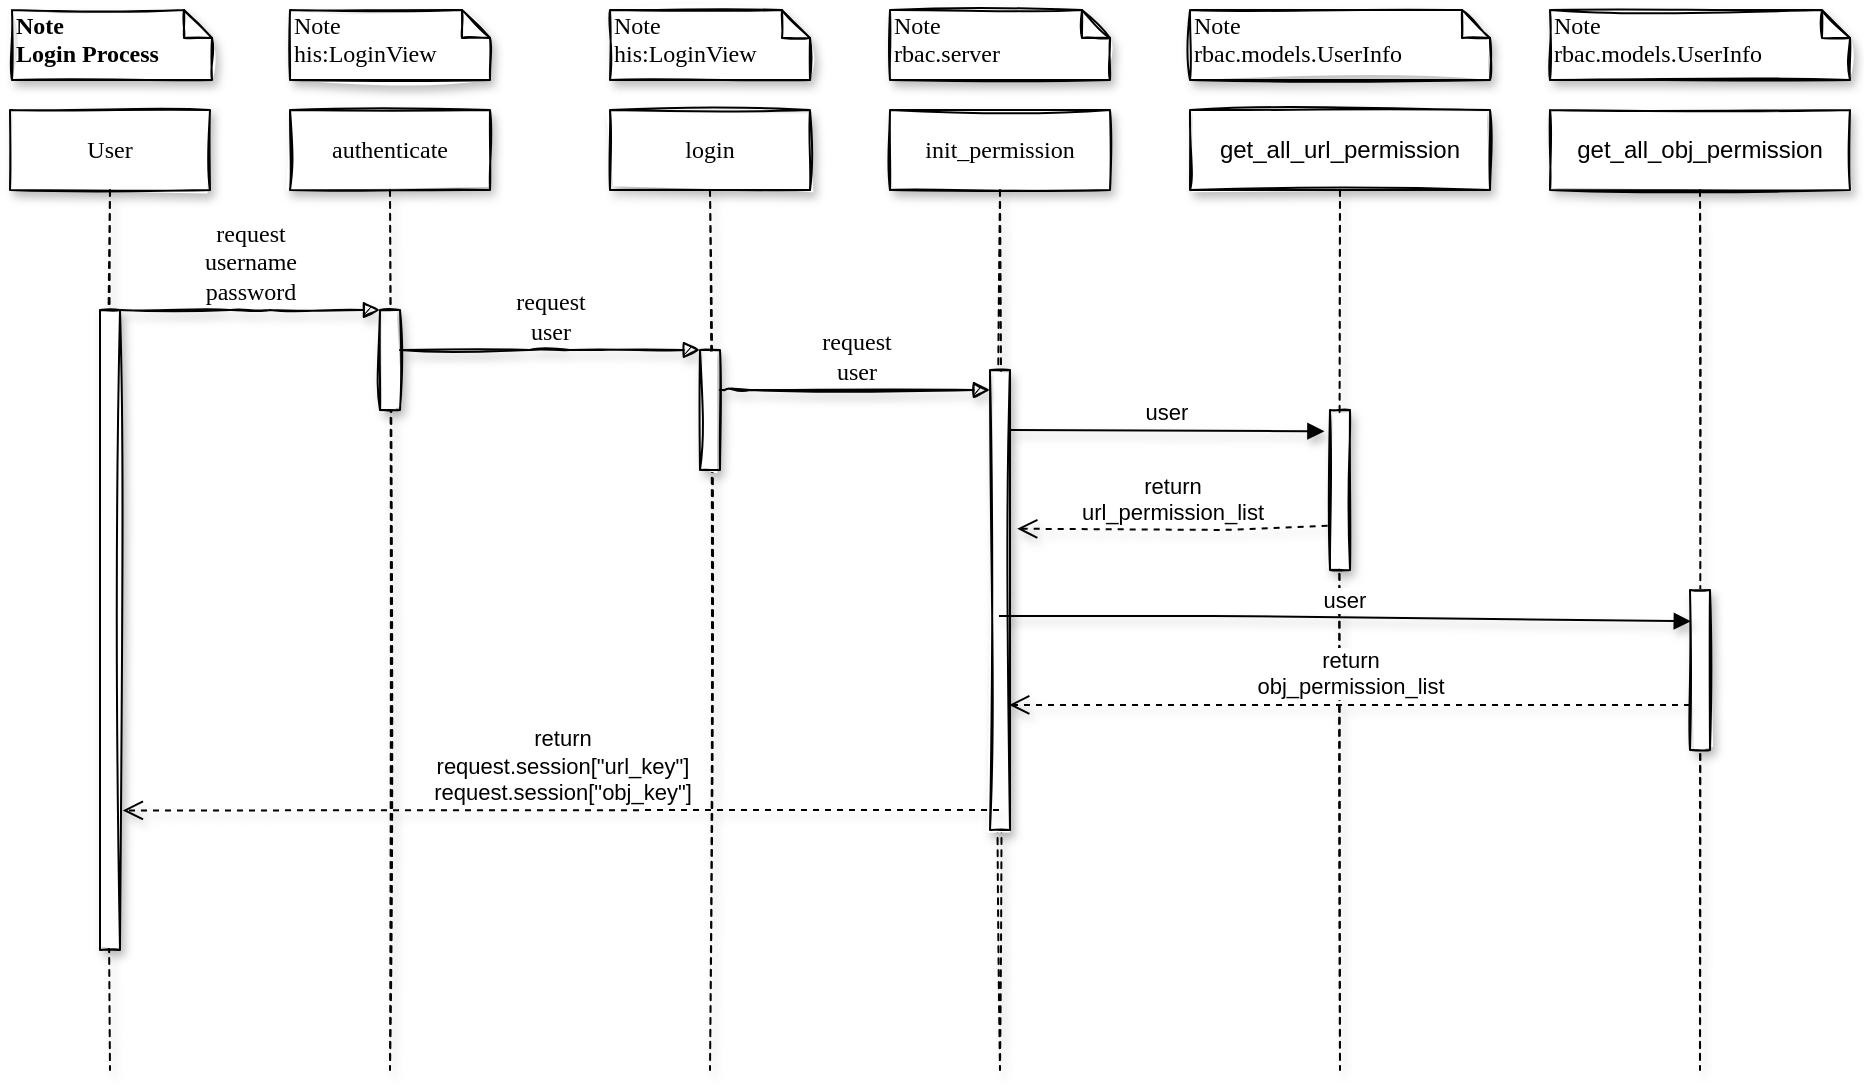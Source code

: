 <mxfile version="14.6.6" type="github">
  <diagram name="Page-1" id="13e1069c-82ec-6db2-03f1-153e76fe0fe0">
    <mxGraphModel dx="990" dy="548" grid="1" gridSize="10" guides="1" tooltips="1" connect="1" arrows="1" fold="1" page="1" pageScale="1" pageWidth="1100" pageHeight="850" background="#ffffff" math="0" shadow="0">
      <root>
        <mxCell id="0" />
        <mxCell id="1" parent="0" />
        <mxCell id="7baba1c4bc27f4b0-2" value="authenticate" style="shape=umlLifeline;perimeter=lifelinePerimeter;whiteSpace=wrap;html=1;container=1;collapsible=0;recursiveResize=0;outlineConnect=0;shadow=1;comic=0;labelBackgroundColor=none;strokeWidth=1;fontFamily=Verdana;fontSize=12;align=center;sketch=1;" parent="1" vertex="1">
          <mxGeometry x="240" y="80" width="100" height="480" as="geometry" />
        </mxCell>
        <mxCell id="7baba1c4bc27f4b0-10" value="" style="html=1;points=[];perimeter=orthogonalPerimeter;shadow=1;comic=0;labelBackgroundColor=none;strokeWidth=1;fontFamily=Verdana;fontSize=12;align=center;sketch=1;glass=0;" parent="7baba1c4bc27f4b0-2" vertex="1">
          <mxGeometry x="45" y="100" width="10" height="50" as="geometry" />
        </mxCell>
        <mxCell id="7baba1c4bc27f4b0-3" value="login" style="shape=umlLifeline;perimeter=lifelinePerimeter;whiteSpace=wrap;html=1;container=1;collapsible=0;recursiveResize=0;outlineConnect=0;shadow=1;comic=0;labelBackgroundColor=none;strokeWidth=1;fontFamily=Verdana;fontSize=12;align=center;sketch=1;" parent="1" vertex="1">
          <mxGeometry x="400" y="80" width="100" height="480" as="geometry" />
        </mxCell>
        <mxCell id="7baba1c4bc27f4b0-13" value="" style="html=1;points=[];perimeter=orthogonalPerimeter;shadow=1;comic=0;labelBackgroundColor=none;strokeWidth=1;fontFamily=Verdana;fontSize=12;align=center;sketch=1;" parent="7baba1c4bc27f4b0-3" vertex="1">
          <mxGeometry x="45" y="120" width="10" height="60" as="geometry" />
        </mxCell>
        <mxCell id="7baba1c4bc27f4b0-4" value="init_permission" style="shape=umlLifeline;perimeter=lifelinePerimeter;whiteSpace=wrap;html=1;container=1;collapsible=0;recursiveResize=0;outlineConnect=0;shadow=1;comic=0;labelBackgroundColor=none;strokeWidth=1;fontFamily=Verdana;fontSize=12;align=center;sketch=1;" parent="1" vertex="1">
          <mxGeometry x="540" y="80" width="110" height="480" as="geometry" />
        </mxCell>
        <mxCell id="7baba1c4bc27f4b0-16" value="" style="html=1;points=[];perimeter=orthogonalPerimeter;shadow=1;comic=0;labelBackgroundColor=none;strokeWidth=1;fontFamily=Verdana;fontSize=12;align=center;sketch=1;" parent="7baba1c4bc27f4b0-4" vertex="1">
          <mxGeometry x="50" y="130" width="10" height="230" as="geometry" />
        </mxCell>
        <mxCell id="UaG5rf1keesNs3wFiu49-9" value="user" style="html=1;verticalAlign=bottom;endArrow=block;shadow=1;entryX=-0.28;entryY=0.133;entryDx=0;entryDy=0;entryPerimeter=0;" edge="1" parent="7baba1c4bc27f4b0-4" target="UaG5rf1keesNs3wFiu49-17">
          <mxGeometry width="80" relative="1" as="geometry">
            <mxPoint x="60" y="160" as="sourcePoint" />
            <mxPoint x="140" y="160" as="targetPoint" />
          </mxGeometry>
        </mxCell>
        <mxCell id="7baba1c4bc27f4b0-8" value="User" style="shape=umlLifeline;perimeter=lifelinePerimeter;whiteSpace=wrap;html=1;container=1;collapsible=0;recursiveResize=0;outlineConnect=0;shadow=1;comic=0;labelBackgroundColor=none;strokeWidth=1;fontFamily=Verdana;fontSize=12;align=center;sketch=1;" parent="1" vertex="1">
          <mxGeometry x="100" y="80" width="100" height="480" as="geometry" />
        </mxCell>
        <mxCell id="7baba1c4bc27f4b0-9" value="" style="html=1;points=[];perimeter=orthogonalPerimeter;shadow=1;comic=0;labelBackgroundColor=none;strokeWidth=1;fontFamily=Verdana;fontSize=12;align=center;glass=0;sketch=1;" parent="7baba1c4bc27f4b0-8" vertex="1">
          <mxGeometry x="45" y="100" width="10" height="320" as="geometry" />
        </mxCell>
        <mxCell id="7baba1c4bc27f4b0-17" value="request&lt;br&gt;user" style="html=1;verticalAlign=bottom;endArrow=block;labelBackgroundColor=none;fontFamily=Verdana;fontSize=12;edgeStyle=elbowEdgeStyle;elbow=vertical;sketch=1;shadow=1;" parent="1" source="7baba1c4bc27f4b0-13" target="7baba1c4bc27f4b0-16" edge="1">
          <mxGeometry relative="1" as="geometry">
            <mxPoint x="510" y="220" as="sourcePoint" />
            <Array as="points">
              <mxPoint x="460" y="220" />
            </Array>
          </mxGeometry>
        </mxCell>
        <mxCell id="7baba1c4bc27f4b0-11" value="request&lt;br&gt;username&lt;br&gt;password" style="html=1;verticalAlign=bottom;endArrow=block;entryX=0;entryY=0;labelBackgroundColor=none;fontFamily=Verdana;fontSize=12;edgeStyle=elbowEdgeStyle;elbow=vertical;sketch=1;shadow=1;" parent="1" source="7baba1c4bc27f4b0-9" target="7baba1c4bc27f4b0-10" edge="1">
          <mxGeometry relative="1" as="geometry">
            <mxPoint x="220" y="190" as="sourcePoint" />
          </mxGeometry>
        </mxCell>
        <mxCell id="7baba1c4bc27f4b0-14" value="request&lt;br&gt;user" style="html=1;verticalAlign=bottom;endArrow=block;entryX=0;entryY=0;labelBackgroundColor=none;fontFamily=Verdana;fontSize=12;edgeStyle=elbowEdgeStyle;elbow=vertical;sketch=1;shadow=1;" parent="1" source="7baba1c4bc27f4b0-10" target="7baba1c4bc27f4b0-13" edge="1">
          <mxGeometry relative="1" as="geometry">
            <mxPoint x="370" y="200" as="sourcePoint" />
          </mxGeometry>
        </mxCell>
        <mxCell id="7baba1c4bc27f4b0-40" value="&lt;b&gt;Note&lt;br&gt;&lt;/b&gt;&lt;div&gt;&lt;span&gt;&lt;b&gt;Login Process&lt;/b&gt;&lt;/span&gt;&lt;/div&gt;" style="shape=note;whiteSpace=wrap;html=1;size=14;verticalAlign=top;align=left;spacingTop=-6;shadow=1;comic=0;labelBackgroundColor=none;strokeWidth=1;fontFamily=Verdana;fontSize=12;overflow=visible;sketch=1;" parent="1" vertex="1">
          <mxGeometry x="101" y="30" width="100" height="35" as="geometry" />
        </mxCell>
        <mxCell id="7baba1c4bc27f4b0-41" value="Note&lt;br&gt;his:LoginView" style="shape=note;whiteSpace=wrap;html=1;size=14;verticalAlign=top;align=left;spacingTop=-6;shadow=1;comic=0;labelBackgroundColor=none;strokeWidth=1;fontFamily=Verdana;fontSize=12;sketch=1;" parent="1" vertex="1">
          <mxGeometry x="240" y="30" width="100" height="35" as="geometry" />
        </mxCell>
        <mxCell id="7baba1c4bc27f4b0-42" value="Note&lt;br&gt;his:LoginView" style="shape=note;whiteSpace=wrap;html=1;size=14;verticalAlign=top;align=left;spacingTop=-6;shadow=1;comic=0;labelBackgroundColor=none;strokeWidth=1;fontFamily=Verdana;fontSize=12;sketch=1;" parent="1" vertex="1">
          <mxGeometry x="400" y="30" width="100" height="35" as="geometry" />
        </mxCell>
        <mxCell id="7baba1c4bc27f4b0-43" value="Note&lt;br&gt;rbac.server" style="shape=note;whiteSpace=wrap;html=1;size=14;verticalAlign=top;align=left;spacingTop=-6;shadow=1;comic=0;labelBackgroundColor=none;strokeWidth=1;fontFamily=Verdana;fontSize=12;sketch=1;" parent="1" vertex="1">
          <mxGeometry x="540" y="30" width="110" height="35" as="geometry" />
        </mxCell>
        <mxCell id="UaG5rf1keesNs3wFiu49-7" value="get_all_url_permission" style="shape=umlLifeline;perimeter=lifelinePerimeter;whiteSpace=wrap;html=1;container=1;collapsible=0;recursiveResize=0;outlineConnect=0;shadow=1;glass=0;sketch=1;" vertex="1" parent="1">
          <mxGeometry x="690" y="80" width="150" height="480" as="geometry" />
        </mxCell>
        <mxCell id="UaG5rf1keesNs3wFiu49-17" value="" style="html=1;points=[];perimeter=orthogonalPerimeter;shadow=1;glass=0;sketch=1;" vertex="1" parent="UaG5rf1keesNs3wFiu49-7">
          <mxGeometry x="70" y="150" width="10" height="80" as="geometry" />
        </mxCell>
        <mxCell id="UaG5rf1keesNs3wFiu49-8" value="Note&lt;br&gt;rbac.models.UserInfo" style="shape=note;whiteSpace=wrap;html=1;size=14;verticalAlign=top;align=left;spacingTop=-6;shadow=1;comic=0;labelBackgroundColor=none;strokeWidth=1;fontFamily=Verdana;fontSize=12;sketch=1;" vertex="1" parent="1">
          <mxGeometry x="690" y="30" width="150" height="35" as="geometry" />
        </mxCell>
        <mxCell id="UaG5rf1keesNs3wFiu49-11" value="get_all_obj_permission" style="shape=umlLifeline;perimeter=lifelinePerimeter;whiteSpace=wrap;html=1;container=1;collapsible=0;recursiveResize=0;outlineConnect=0;shadow=1;glass=0;sketch=1;" vertex="1" parent="1">
          <mxGeometry x="870" y="80" width="150" height="480" as="geometry" />
        </mxCell>
        <mxCell id="UaG5rf1keesNs3wFiu49-18" value="" style="html=1;points=[];perimeter=orthogonalPerimeter;shadow=1;glass=0;sketch=1;" vertex="1" parent="UaG5rf1keesNs3wFiu49-11">
          <mxGeometry x="70" y="240" width="10" height="80" as="geometry" />
        </mxCell>
        <mxCell id="UaG5rf1keesNs3wFiu49-13" value="Note&lt;br&gt;rbac.models.UserInfo" style="shape=note;whiteSpace=wrap;html=1;size=14;verticalAlign=top;align=left;spacingTop=-6;shadow=1;comic=0;labelBackgroundColor=none;strokeWidth=1;fontFamily=Verdana;fontSize=12;sketch=1;" vertex="1" parent="1">
          <mxGeometry x="870" y="30" width="150" height="35" as="geometry" />
        </mxCell>
        <mxCell id="UaG5rf1keesNs3wFiu49-12" value="return&lt;br&gt;obj_permission_list" style="html=1;verticalAlign=bottom;endArrow=open;dashed=1;endSize=8;shadow=1;entryX=0.96;entryY=0.728;entryDx=0;entryDy=0;entryPerimeter=0;" edge="1" parent="1" source="UaG5rf1keesNs3wFiu49-18" target="7baba1c4bc27f4b0-16">
          <mxGeometry relative="1" as="geometry">
            <mxPoint x="930" y="377" as="sourcePoint" />
            <mxPoint x="660" y="377" as="targetPoint" />
          </mxGeometry>
        </mxCell>
        <mxCell id="UaG5rf1keesNs3wFiu49-10" value="return&lt;br&gt;url_permission_list" style="html=1;verticalAlign=bottom;endArrow=open;dashed=1;endSize=8;shadow=1;entryX=1.36;entryY=0.345;entryDx=0;entryDy=0;entryPerimeter=0;exitX=-0.12;exitY=0.723;exitDx=0;exitDy=0;exitPerimeter=0;" edge="1" parent="1" source="UaG5rf1keesNs3wFiu49-17" target="7baba1c4bc27f4b0-16">
          <mxGeometry relative="1" as="geometry">
            <mxPoint x="750" y="289" as="sourcePoint" />
            <mxPoint x="620" y="290" as="targetPoint" />
            <Array as="points">
              <mxPoint x="710" y="290" />
            </Array>
          </mxGeometry>
        </mxCell>
        <mxCell id="UaG5rf1keesNs3wFiu49-15" value="user" style="html=1;verticalAlign=bottom;endArrow=block;shadow=1;entryX=0.04;entryY=0.158;entryDx=0;entryDy=0;entryPerimeter=0;" edge="1" parent="1">
          <mxGeometry width="80" relative="1" as="geometry">
            <mxPoint x="594.5" y="333" as="sourcePoint" />
            <mxPoint x="940.4" y="335.64" as="targetPoint" />
            <Array as="points">
              <mxPoint x="710" y="333" />
            </Array>
          </mxGeometry>
        </mxCell>
        <mxCell id="UaG5rf1keesNs3wFiu49-16" value="return&lt;br&gt;request.session[&quot;url_key&quot;]&lt;br&gt;request.session[&quot;obj_key&quot;]" style="html=1;verticalAlign=bottom;endArrow=open;dashed=1;endSize=8;shadow=1;entryX=1.14;entryY=0.782;entryDx=0;entryDy=0;entryPerimeter=0;" edge="1" parent="1" source="7baba1c4bc27f4b0-4" target="7baba1c4bc27f4b0-9">
          <mxGeometry relative="1" as="geometry">
            <mxPoint x="560" y="470" as="sourcePoint" />
            <mxPoint x="210" y="440" as="targetPoint" />
            <Array as="points">
              <mxPoint x="510" y="430" />
            </Array>
          </mxGeometry>
        </mxCell>
      </root>
    </mxGraphModel>
  </diagram>
</mxfile>
